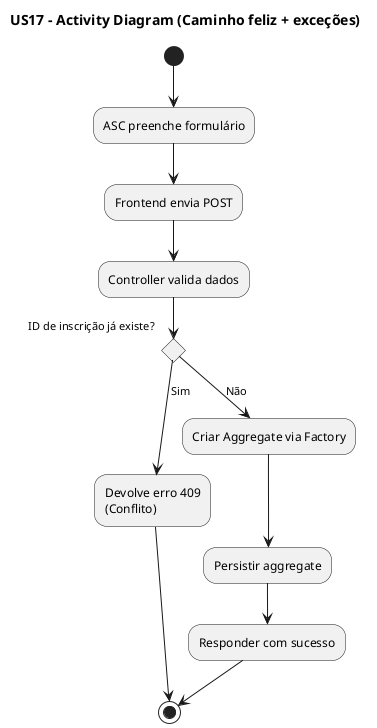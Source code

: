 
@startuml
title US17 - Activity Diagram (Caminho feliz + exceções)

(*) --> "ASC preenche formulário"
--> "Frontend envia POST"
--> "Controller valida dados"

if "ID de inscrição já existe?" then
  -->[Sim] "Devolve erro 409
(Conflito)"
  --> (*)
else
  -->[Não] "Criar Aggregate via Factory"
  --> "Persistir aggregate"
  --> "Responder com sucesso"
  --> (*)
endif

@enduml